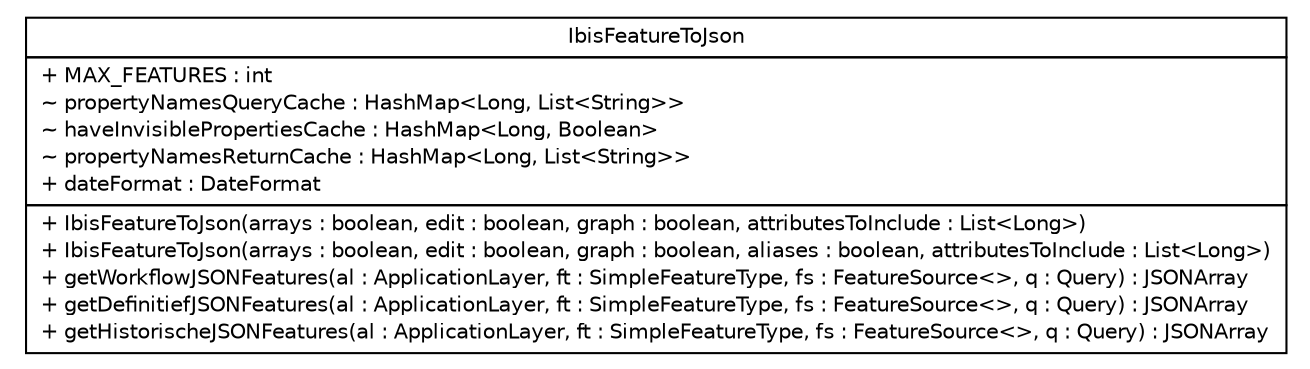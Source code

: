 #!/usr/local/bin/dot
#
# Class diagram 
# Generated by UMLGraph version R5_6-24-gf6e263 (http://www.umlgraph.org/)
#

digraph G {
	edge [fontname="Helvetica",fontsize=10,labelfontname="Helvetica",labelfontsize=10];
	node [fontname="Helvetica",fontsize=10,shape=plaintext];
	nodesep=0.25;
	ranksep=0.5;
	// nl.b3p.viewer.util.IbisFeatureToJson
	c49 [label=<<table title="nl.b3p.viewer.util.IbisFeatureToJson" border="0" cellborder="1" cellspacing="0" cellpadding="2" port="p" href="./IbisFeatureToJson.html">
		<tr><td><table border="0" cellspacing="0" cellpadding="1">
<tr><td align="center" balign="center"> IbisFeatureToJson </td></tr>
		</table></td></tr>
		<tr><td><table border="0" cellspacing="0" cellpadding="1">
<tr><td align="left" balign="left"> + MAX_FEATURES : int </td></tr>
<tr><td align="left" balign="left"> ~ propertyNamesQueryCache : HashMap&lt;Long, List&lt;String&gt;&gt; </td></tr>
<tr><td align="left" balign="left"> ~ haveInvisiblePropertiesCache : HashMap&lt;Long, Boolean&gt; </td></tr>
<tr><td align="left" balign="left"> ~ propertyNamesReturnCache : HashMap&lt;Long, List&lt;String&gt;&gt; </td></tr>
<tr><td align="left" balign="left"> + dateFormat : DateFormat </td></tr>
		</table></td></tr>
		<tr><td><table border="0" cellspacing="0" cellpadding="1">
<tr><td align="left" balign="left"> + IbisFeatureToJson(arrays : boolean, edit : boolean, graph : boolean, attributesToInclude : List&lt;Long&gt;) </td></tr>
<tr><td align="left" balign="left"> + IbisFeatureToJson(arrays : boolean, edit : boolean, graph : boolean, aliases : boolean, attributesToInclude : List&lt;Long&gt;) </td></tr>
<tr><td align="left" balign="left"> + getWorkflowJSONFeatures(al : ApplicationLayer, ft : SimpleFeatureType, fs : FeatureSource&lt;&gt;, q : Query) : JSONArray </td></tr>
<tr><td align="left" balign="left"> + getDefinitiefJSONFeatures(al : ApplicationLayer, ft : SimpleFeatureType, fs : FeatureSource&lt;&gt;, q : Query) : JSONArray </td></tr>
<tr><td align="left" balign="left"> + getHistorischeJSONFeatures(al : ApplicationLayer, ft : SimpleFeatureType, fs : FeatureSource&lt;&gt;, q : Query) : JSONArray </td></tr>
		</table></td></tr>
		</table>>, URL="./IbisFeatureToJson.html", fontname="Helvetica", fontcolor="black", fontsize=10.0];
}

